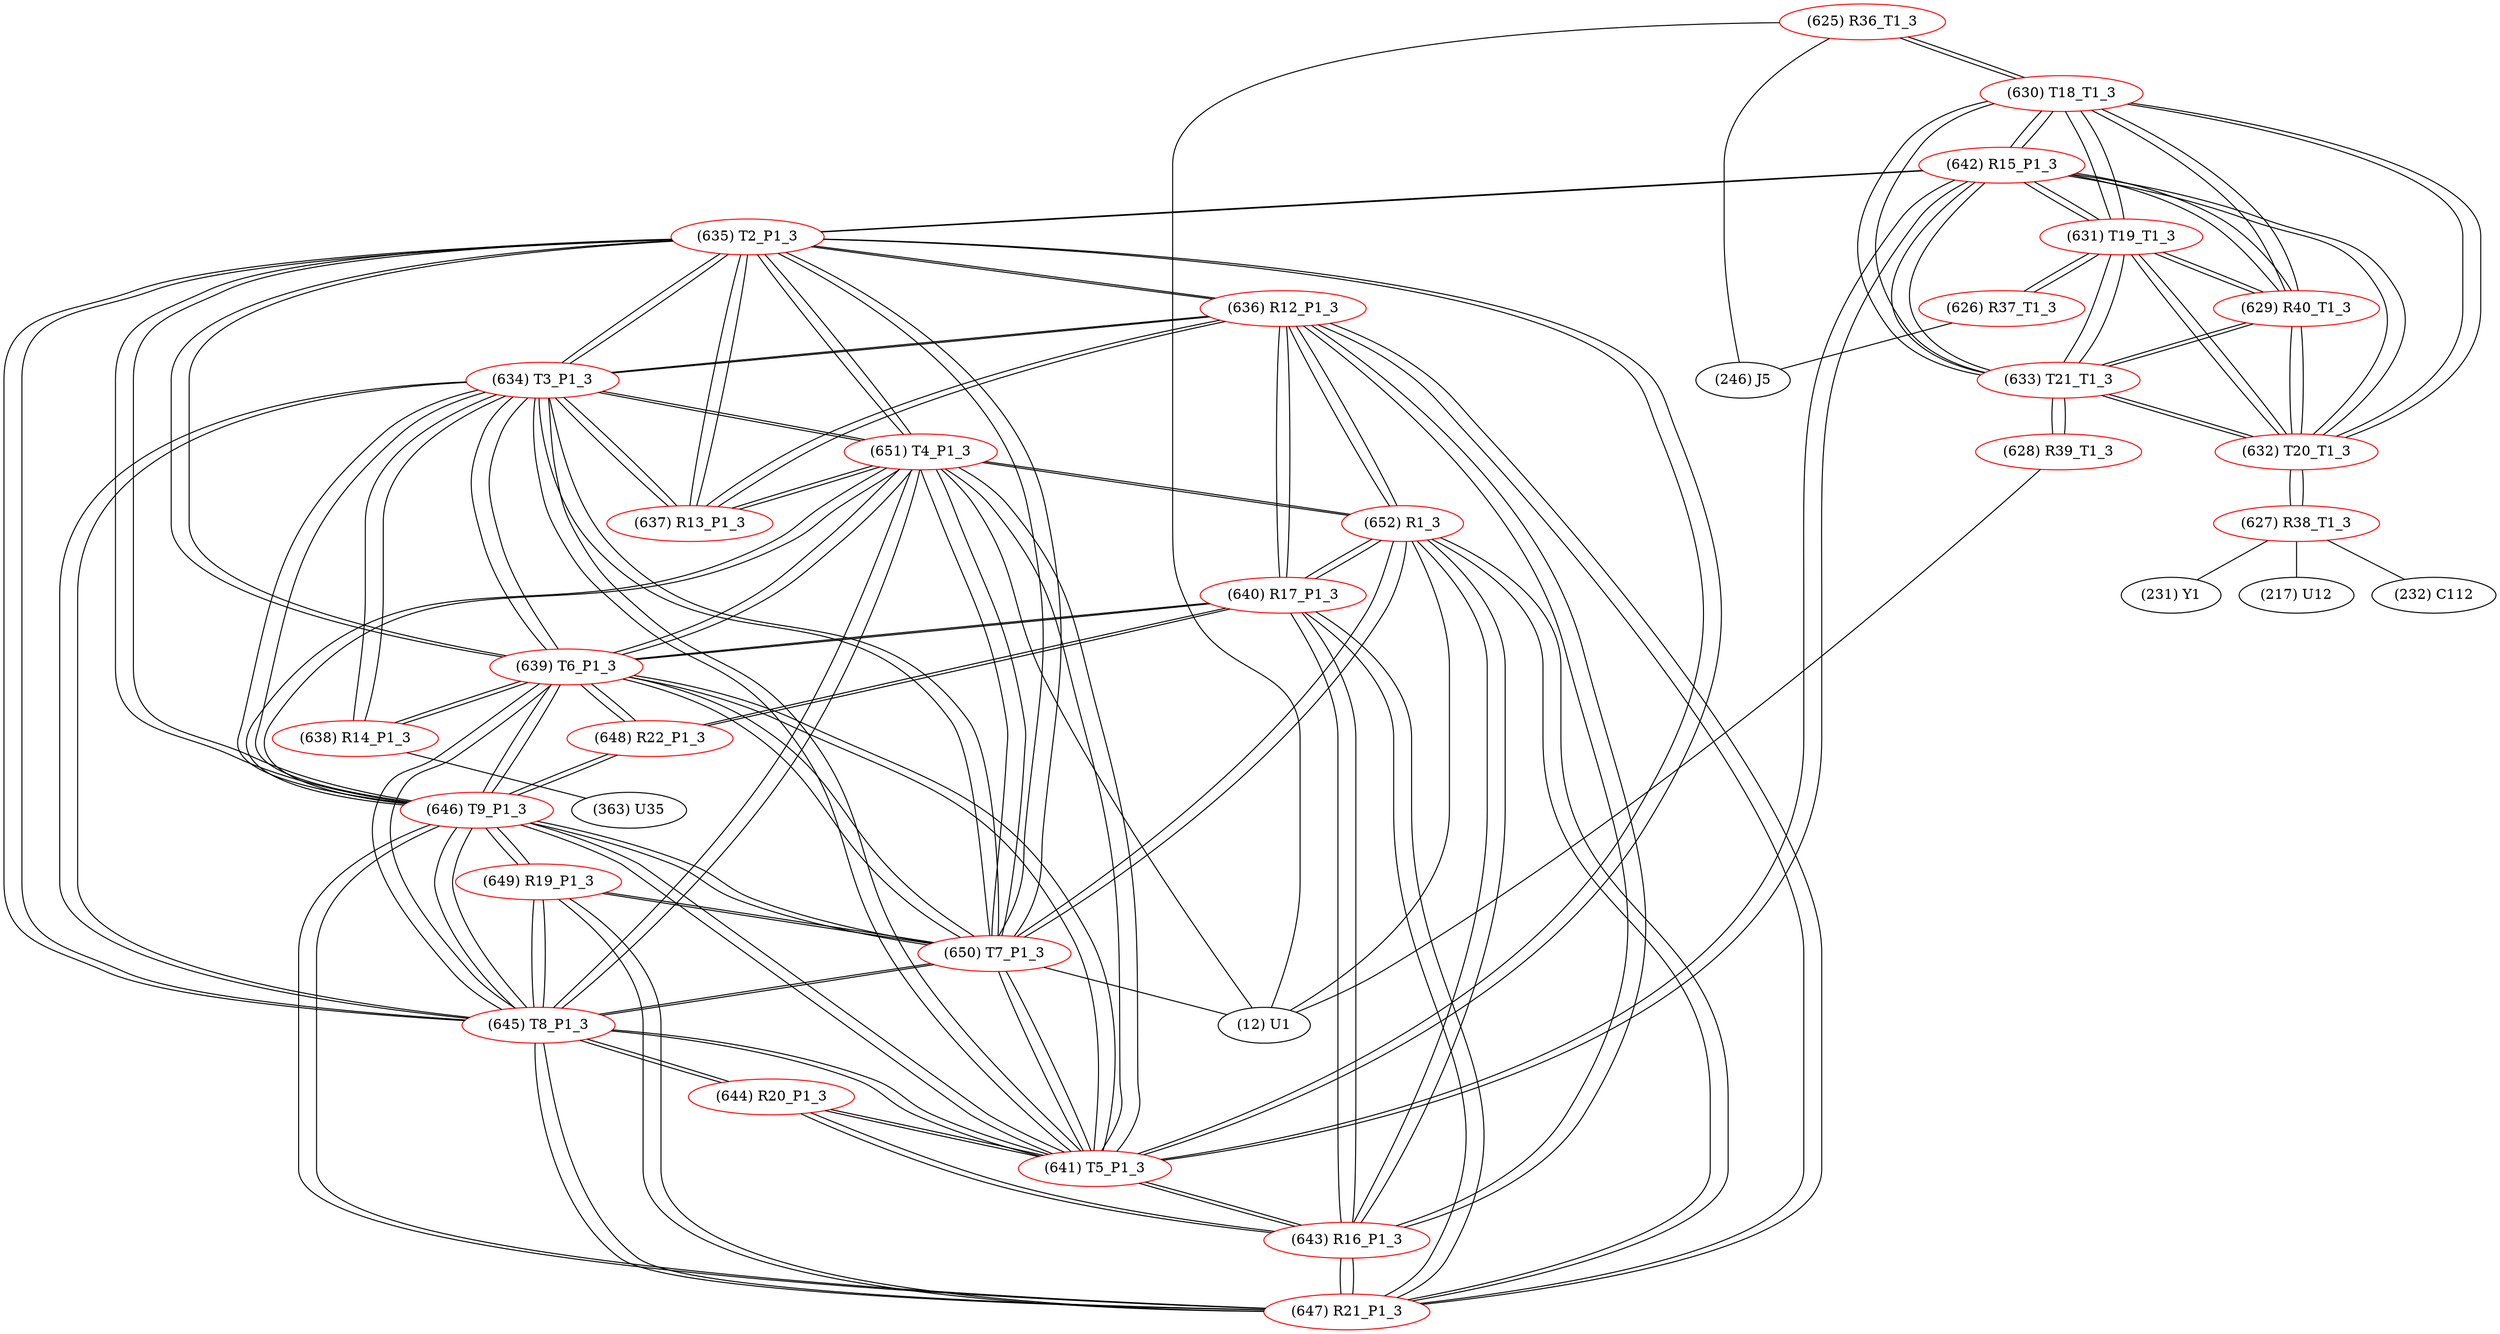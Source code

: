 graph {
	625 [label="(625) R36_T1_3" color=red]
	12 [label="(12) U1"]
	246 [label="(246) J5"]
	630 [label="(630) T18_T1_3"]
	626 [label="(626) R37_T1_3" color=red]
	246 [label="(246) J5"]
	631 [label="(631) T19_T1_3"]
	627 [label="(627) R38_T1_3" color=red]
	217 [label="(217) U12"]
	232 [label="(232) C112"]
	231 [label="(231) Y1"]
	632 [label="(632) T20_T1_3"]
	628 [label="(628) R39_T1_3" color=red]
	12 [label="(12) U1"]
	633 [label="(633) T21_T1_3"]
	629 [label="(629) R40_T1_3" color=red]
	642 [label="(642) R15_P1_3"]
	630 [label="(630) T18_T1_3"]
	633 [label="(633) T21_T1_3"]
	632 [label="(632) T20_T1_3"]
	631 [label="(631) T19_T1_3"]
	630 [label="(630) T18_T1_3" color=red]
	632 [label="(632) T20_T1_3"]
	631 [label="(631) T19_T1_3"]
	633 [label="(633) T21_T1_3"]
	625 [label="(625) R36_T1_3"]
	642 [label="(642) R15_P1_3"]
	629 [label="(629) R40_T1_3"]
	631 [label="(631) T19_T1_3" color=red]
	632 [label="(632) T20_T1_3"]
	630 [label="(630) T18_T1_3"]
	633 [label="(633) T21_T1_3"]
	626 [label="(626) R37_T1_3"]
	642 [label="(642) R15_P1_3"]
	629 [label="(629) R40_T1_3"]
	632 [label="(632) T20_T1_3" color=red]
	631 [label="(631) T19_T1_3"]
	630 [label="(630) T18_T1_3"]
	633 [label="(633) T21_T1_3"]
	627 [label="(627) R38_T1_3"]
	642 [label="(642) R15_P1_3"]
	629 [label="(629) R40_T1_3"]
	633 [label="(633) T21_T1_3" color=red]
	632 [label="(632) T20_T1_3"]
	631 [label="(631) T19_T1_3"]
	630 [label="(630) T18_T1_3"]
	628 [label="(628) R39_T1_3"]
	642 [label="(642) R15_P1_3"]
	629 [label="(629) R40_T1_3"]
	634 [label="(634) T3_P1_3" color=red]
	651 [label="(651) T4_P1_3"]
	650 [label="(650) T7_P1_3"]
	641 [label="(641) T5_P1_3"]
	646 [label="(646) T9_P1_3"]
	645 [label="(645) T8_P1_3"]
	639 [label="(639) T6_P1_3"]
	635 [label="(635) T2_P1_3"]
	638 [label="(638) R14_P1_3"]
	637 [label="(637) R13_P1_3"]
	636 [label="(636) R12_P1_3"]
	635 [label="(635) T2_P1_3" color=red]
	634 [label="(634) T3_P1_3"]
	651 [label="(651) T4_P1_3"]
	650 [label="(650) T7_P1_3"]
	641 [label="(641) T5_P1_3"]
	646 [label="(646) T9_P1_3"]
	645 [label="(645) T8_P1_3"]
	639 [label="(639) T6_P1_3"]
	637 [label="(637) R13_P1_3"]
	636 [label="(636) R12_P1_3"]
	642 [label="(642) R15_P1_3"]
	636 [label="(636) R12_P1_3" color=red]
	647 [label="(647) R21_P1_3"]
	643 [label="(643) R16_P1_3"]
	640 [label="(640) R17_P1_3"]
	652 [label="(652) R1_3"]
	637 [label="(637) R13_P1_3"]
	634 [label="(634) T3_P1_3"]
	635 [label="(635) T2_P1_3"]
	637 [label="(637) R13_P1_3" color=red]
	651 [label="(651) T4_P1_3"]
	634 [label="(634) T3_P1_3"]
	636 [label="(636) R12_P1_3"]
	635 [label="(635) T2_P1_3"]
	638 [label="(638) R14_P1_3" color=red]
	363 [label="(363) U35"]
	634 [label="(634) T3_P1_3"]
	639 [label="(639) T6_P1_3"]
	639 [label="(639) T6_P1_3" color=red]
	634 [label="(634) T3_P1_3"]
	651 [label="(651) T4_P1_3"]
	650 [label="(650) T7_P1_3"]
	641 [label="(641) T5_P1_3"]
	646 [label="(646) T9_P1_3"]
	645 [label="(645) T8_P1_3"]
	635 [label="(635) T2_P1_3"]
	638 [label="(638) R14_P1_3"]
	648 [label="(648) R22_P1_3"]
	640 [label="(640) R17_P1_3"]
	640 [label="(640) R17_P1_3" color=red]
	647 [label="(647) R21_P1_3"]
	643 [label="(643) R16_P1_3"]
	636 [label="(636) R12_P1_3"]
	652 [label="(652) R1_3"]
	648 [label="(648) R22_P1_3"]
	639 [label="(639) T6_P1_3"]
	641 [label="(641) T5_P1_3" color=red]
	634 [label="(634) T3_P1_3"]
	651 [label="(651) T4_P1_3"]
	650 [label="(650) T7_P1_3"]
	646 [label="(646) T9_P1_3"]
	645 [label="(645) T8_P1_3"]
	639 [label="(639) T6_P1_3"]
	635 [label="(635) T2_P1_3"]
	642 [label="(642) R15_P1_3"]
	643 [label="(643) R16_P1_3"]
	644 [label="(644) R20_P1_3"]
	642 [label="(642) R15_P1_3" color=red]
	630 [label="(630) T18_T1_3"]
	633 [label="(633) T21_T1_3"]
	632 [label="(632) T20_T1_3"]
	631 [label="(631) T19_T1_3"]
	629 [label="(629) R40_T1_3"]
	635 [label="(635) T2_P1_3"]
	641 [label="(641) T5_P1_3"]
	643 [label="(643) R16_P1_3" color=red]
	647 [label="(647) R21_P1_3"]
	636 [label="(636) R12_P1_3"]
	640 [label="(640) R17_P1_3"]
	652 [label="(652) R1_3"]
	641 [label="(641) T5_P1_3"]
	644 [label="(644) R20_P1_3"]
	644 [label="(644) R20_P1_3" color=red]
	645 [label="(645) T8_P1_3"]
	643 [label="(643) R16_P1_3"]
	641 [label="(641) T5_P1_3"]
	645 [label="(645) T8_P1_3" color=red]
	634 [label="(634) T3_P1_3"]
	651 [label="(651) T4_P1_3"]
	650 [label="(650) T7_P1_3"]
	641 [label="(641) T5_P1_3"]
	646 [label="(646) T9_P1_3"]
	639 [label="(639) T6_P1_3"]
	635 [label="(635) T2_P1_3"]
	647 [label="(647) R21_P1_3"]
	649 [label="(649) R19_P1_3"]
	644 [label="(644) R20_P1_3"]
	646 [label="(646) T9_P1_3" color=red]
	648 [label="(648) R22_P1_3"]
	634 [label="(634) T3_P1_3"]
	651 [label="(651) T4_P1_3"]
	650 [label="(650) T7_P1_3"]
	641 [label="(641) T5_P1_3"]
	645 [label="(645) T8_P1_3"]
	639 [label="(639) T6_P1_3"]
	635 [label="(635) T2_P1_3"]
	647 [label="(647) R21_P1_3"]
	649 [label="(649) R19_P1_3"]
	647 [label="(647) R21_P1_3" color=red]
	643 [label="(643) R16_P1_3"]
	636 [label="(636) R12_P1_3"]
	640 [label="(640) R17_P1_3"]
	652 [label="(652) R1_3"]
	646 [label="(646) T9_P1_3"]
	645 [label="(645) T8_P1_3"]
	649 [label="(649) R19_P1_3"]
	648 [label="(648) R22_P1_3" color=red]
	646 [label="(646) T9_P1_3"]
	639 [label="(639) T6_P1_3"]
	640 [label="(640) R17_P1_3"]
	649 [label="(649) R19_P1_3" color=red]
	646 [label="(646) T9_P1_3"]
	647 [label="(647) R21_P1_3"]
	645 [label="(645) T8_P1_3"]
	650 [label="(650) T7_P1_3"]
	650 [label="(650) T7_P1_3" color=red]
	634 [label="(634) T3_P1_3"]
	651 [label="(651) T4_P1_3"]
	641 [label="(641) T5_P1_3"]
	646 [label="(646) T9_P1_3"]
	645 [label="(645) T8_P1_3"]
	639 [label="(639) T6_P1_3"]
	635 [label="(635) T2_P1_3"]
	652 [label="(652) R1_3"]
	12 [label="(12) U1"]
	649 [label="(649) R19_P1_3"]
	651 [label="(651) T4_P1_3" color=red]
	634 [label="(634) T3_P1_3"]
	650 [label="(650) T7_P1_3"]
	641 [label="(641) T5_P1_3"]
	646 [label="(646) T9_P1_3"]
	645 [label="(645) T8_P1_3"]
	639 [label="(639) T6_P1_3"]
	635 [label="(635) T2_P1_3"]
	637 [label="(637) R13_P1_3"]
	652 [label="(652) R1_3"]
	12 [label="(12) U1"]
	652 [label="(652) R1_3" color=red]
	651 [label="(651) T4_P1_3"]
	650 [label="(650) T7_P1_3"]
	12 [label="(12) U1"]
	647 [label="(647) R21_P1_3"]
	643 [label="(643) R16_P1_3"]
	636 [label="(636) R12_P1_3"]
	640 [label="(640) R17_P1_3"]
	625 -- 12
	625 -- 246
	625 -- 630
	626 -- 246
	626 -- 631
	627 -- 217
	627 -- 232
	627 -- 231
	627 -- 632
	628 -- 12
	628 -- 633
	629 -- 642
	629 -- 630
	629 -- 633
	629 -- 632
	629 -- 631
	630 -- 632
	630 -- 631
	630 -- 633
	630 -- 625
	630 -- 642
	630 -- 629
	631 -- 632
	631 -- 630
	631 -- 633
	631 -- 626
	631 -- 642
	631 -- 629
	632 -- 631
	632 -- 630
	632 -- 633
	632 -- 627
	632 -- 642
	632 -- 629
	633 -- 632
	633 -- 631
	633 -- 630
	633 -- 628
	633 -- 642
	633 -- 629
	634 -- 651
	634 -- 650
	634 -- 641
	634 -- 646
	634 -- 645
	634 -- 639
	634 -- 635
	634 -- 638
	634 -- 637
	634 -- 636
	635 -- 634
	635 -- 651
	635 -- 650
	635 -- 641
	635 -- 646
	635 -- 645
	635 -- 639
	635 -- 637
	635 -- 636
	635 -- 642
	636 -- 647
	636 -- 643
	636 -- 640
	636 -- 652
	636 -- 637
	636 -- 634
	636 -- 635
	637 -- 651
	637 -- 634
	637 -- 636
	637 -- 635
	638 -- 363
	638 -- 634
	638 -- 639
	639 -- 634
	639 -- 651
	639 -- 650
	639 -- 641
	639 -- 646
	639 -- 645
	639 -- 635
	639 -- 638
	639 -- 648
	639 -- 640
	640 -- 647
	640 -- 643
	640 -- 636
	640 -- 652
	640 -- 648
	640 -- 639
	641 -- 634
	641 -- 651
	641 -- 650
	641 -- 646
	641 -- 645
	641 -- 639
	641 -- 635
	641 -- 642
	641 -- 643
	641 -- 644
	642 -- 630
	642 -- 633
	642 -- 632
	642 -- 631
	642 -- 629
	642 -- 635
	642 -- 641
	643 -- 647
	643 -- 636
	643 -- 640
	643 -- 652
	643 -- 641
	643 -- 644
	644 -- 645
	644 -- 643
	644 -- 641
	645 -- 634
	645 -- 651
	645 -- 650
	645 -- 641
	645 -- 646
	645 -- 639
	645 -- 635
	645 -- 647
	645 -- 649
	645 -- 644
	646 -- 648
	646 -- 634
	646 -- 651
	646 -- 650
	646 -- 641
	646 -- 645
	646 -- 639
	646 -- 635
	646 -- 647
	646 -- 649
	647 -- 643
	647 -- 636
	647 -- 640
	647 -- 652
	647 -- 646
	647 -- 645
	647 -- 649
	648 -- 646
	648 -- 639
	648 -- 640
	649 -- 646
	649 -- 647
	649 -- 645
	649 -- 650
	650 -- 634
	650 -- 651
	650 -- 641
	650 -- 646
	650 -- 645
	650 -- 639
	650 -- 635
	650 -- 652
	650 -- 12
	650 -- 649
	651 -- 634
	651 -- 650
	651 -- 641
	651 -- 646
	651 -- 645
	651 -- 639
	651 -- 635
	651 -- 637
	651 -- 652
	651 -- 12
	652 -- 651
	652 -- 650
	652 -- 12
	652 -- 647
	652 -- 643
	652 -- 636
	652 -- 640
}